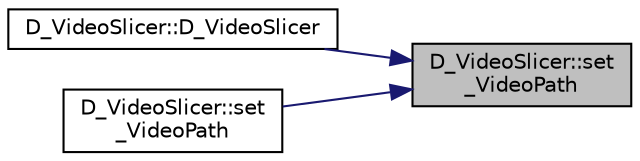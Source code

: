 digraph "D_VideoSlicer::set_VideoPath"
{
 // LATEX_PDF_SIZE
  edge [fontname="Helvetica",fontsize="10",labelfontname="Helvetica",labelfontsize="10"];
  node [fontname="Helvetica",fontsize="10",shape=record];
  rankdir="RL";
  Node1 [label="D_VideoSlicer::set\l_VideoPath",height=0.2,width=0.4,color="black", fillcolor="grey75", style="filled", fontcolor="black",tooltip=" "];
  Node1 -> Node2 [dir="back",color="midnightblue",fontsize="10",style="solid",fontname="Helvetica"];
  Node2 [label="D_VideoSlicer::D_VideoSlicer",height=0.2,width=0.4,color="black", fillcolor="white", style="filled",URL="$class_d___video_slicer.html#a94f23325363af0abb857baf405b27e91",tooltip=" "];
  Node1 -> Node3 [dir="back",color="midnightblue",fontsize="10",style="solid",fontname="Helvetica"];
  Node3 [label="D_VideoSlicer::set\l_VideoPath",height=0.2,width=0.4,color="black", fillcolor="white", style="filled",URL="$class_d___video_slicer.html#a4d03bb75a3a2da5ae6bcef2ac7de4766",tooltip=" "];
}
